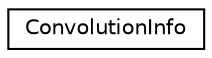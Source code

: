 digraph "Graphical Class Hierarchy"
{
 // LATEX_PDF_SIZE
  edge [fontname="Helvetica",fontsize="10",labelfontname="Helvetica",labelfontsize="10"];
  node [fontname="Helvetica",fontsize="10",shape=record];
  rankdir="LR";
  Node0 [label="ConvolutionInfo",height=0.2,width=0.4,color="black", fillcolor="white", style="filled",URL="$structarm__compute_1_1_convolution_info.xhtml",tooltip=" "];
}
